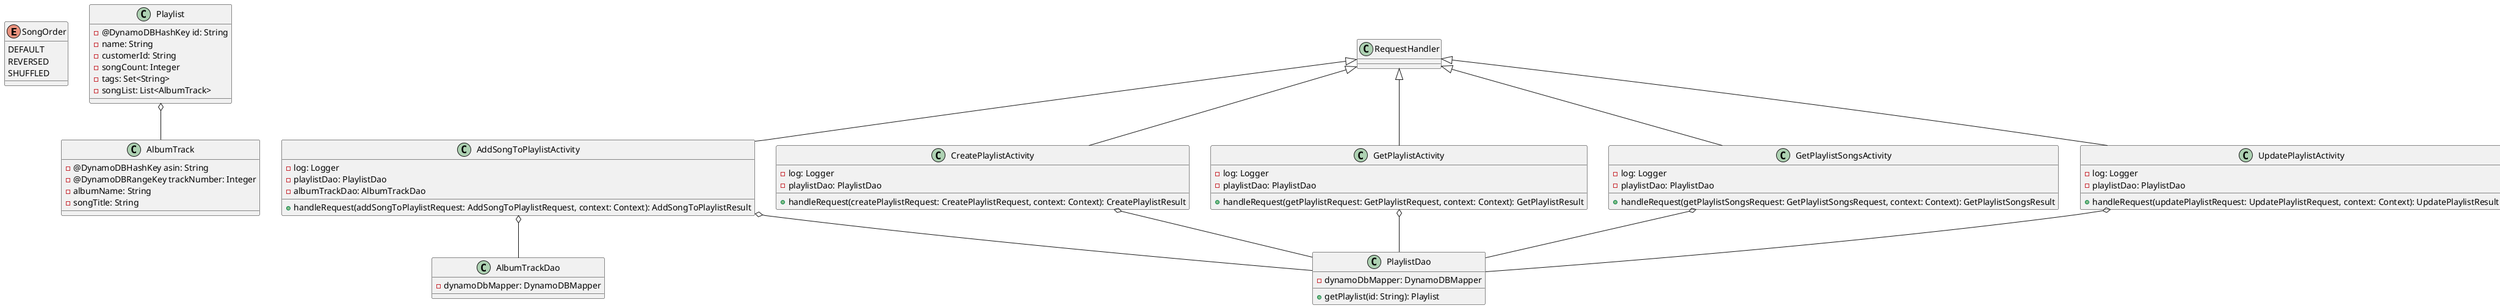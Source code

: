 PARTICIPANTS: use this file for creating the class diagram in mastery task 01

@startuml
enum SongOrder {
    DEFAULT
    REVERSED
    SHUFFLED
}

class Playlist {
    -@DynamoDBHashKey id: String
    -name: String
    -customerId: String
    -songCount: Integer
    -tags: Set<String>
    -songList: List<AlbumTrack>
}

class AlbumTrack {
    -@DynamoDBHashKey asin: String
    -@DynamoDBRangeKey trackNumber: Integer
    -albumName: String
    -songTitle: String
}

class AlbumTrackDao {
    -dynamoDbMapper: DynamoDBMapper

}

class PlaylistDao {
    -dynamoDbMapper: DynamoDBMapper

    +getPlaylist(id: String): Playlist
}

class AddSongToPlaylistActivity {
    -log: Logger
    -playlistDao: PlaylistDao
    -albumTrackDao: AlbumTrackDao
    +handleRequest(addSongToPlaylistRequest: AddSongToPlaylistRequest, context: Context): AddSongToPlaylistResult
}

class CreatePlaylistActivity {
    -log: Logger
    - playlistDao: PlaylistDao
    +handleRequest(createPlaylistRequest: CreatePlaylistRequest, context: Context): CreatePlaylistResult
}

class GetPlaylistActivity {
    -log: Logger
    -playlistDao: PlaylistDao
    +handleRequest(getPlaylistRequest: GetPlaylistRequest, context: Context): GetPlaylistResult

}

class GetPlaylistSongsActivity {
    -log: Logger
    -playlistDao: PlaylistDao
    +handleRequest(getPlaylistSongsRequest: GetPlaylistSongsRequest, context: Context): GetPlaylistSongsResult
}

class UpdatePlaylistActivity {
    -log: Logger
    -playlistDao: PlaylistDao
    +handleRequest(updatePlaylistRequest: UpdatePlaylistRequest, context: Context): UpdatePlaylistResult
}

class AlbumTrackNotFoundException
class PlaylistNotFoundException

class InvalidAttributeValueException
class InvalidAttributeChangeException

class InvalidAttributeException


RequestHandler <|-- AddSongToPlaylistActivity
RequestHandler <|-- CreatePlaylistActivity
RequestHandler <|-- GetPlaylistActivity
RequestHandler <|-- GetPlaylistSongsActivity
RequestHandler <|-- UpdatePlaylistActivity

AddSongToPlaylistActivity o-- AlbumTrackDao
AddSongToPlaylistActivity o-- PlaylistDao
CreatePlaylistActivity o-- PlaylistDao
GetPlaylistActivity o-- PlaylistDao
GetPlaylistSongsActivity o-- PlaylistDao
UpdatePlaylistActivity o-- PlaylistDao

RuntimeException <|-- AlbumTrackNotFoundException
RuntimeException <|-- PlaylistNotFoundException

InvalidAttributeException <|-- InvalidAttributeValueException
InvalidAttributeException <|-- InvalidAttributeChangeException

RuntimeException <|-- InvalidAttributeException

Playlist o-- AlbumTrack
@enduml